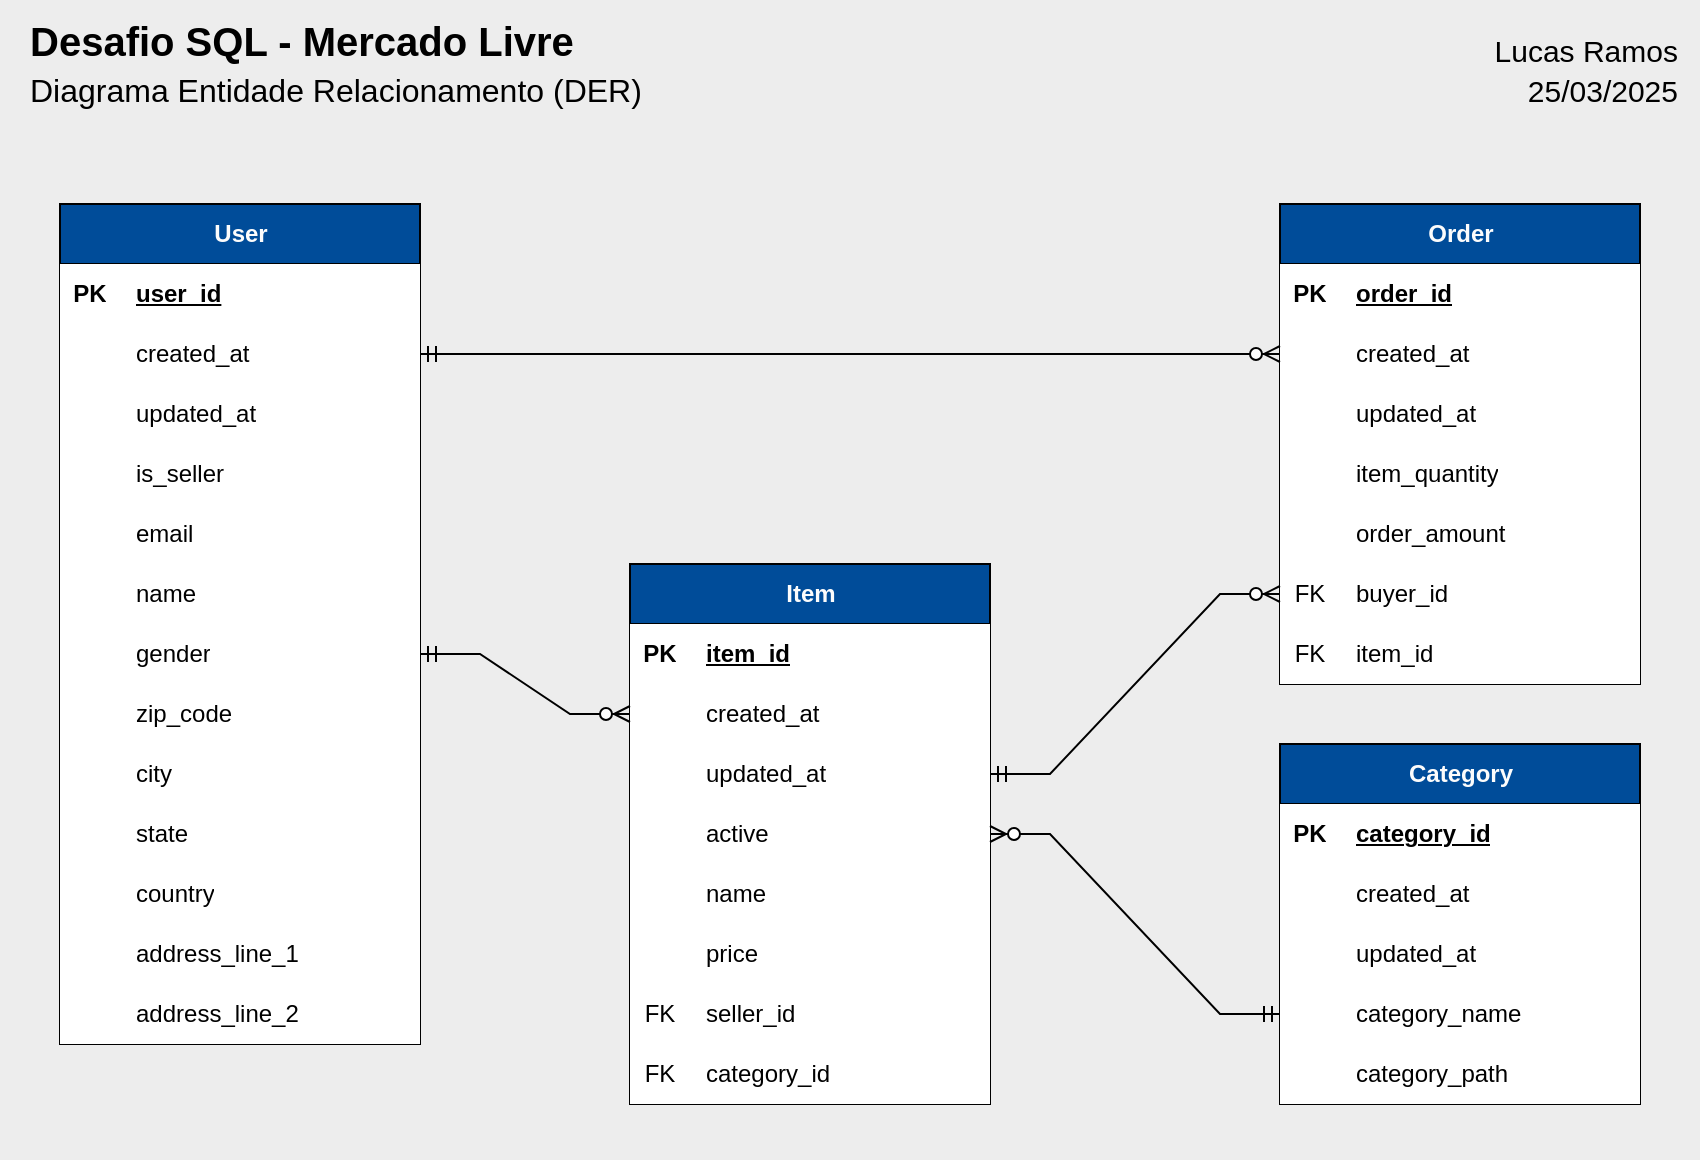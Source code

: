 <mxfile version="26.1.1">
  <diagram id="R2lEEEUBdFMjLlhIrx00" name="Page-1">
    <mxGraphModel dx="1434" dy="738" grid="1" gridSize="10" guides="1" tooltips="1" connect="1" arrows="1" fold="1" page="1" pageScale="1" pageWidth="850" pageHeight="145" math="0" shadow="0" extFonts="Permanent Marker^https://fonts.googleapis.com/css?family=Permanent+Marker">
      <root>
        <mxCell id="0" />
        <mxCell id="1" parent="0" />
        <mxCell id="Xd9WYFr1PrUuEUQC1NHv-141" value="" style="rounded=0;whiteSpace=wrap;html=1;fillColor=light-dark(#EDEDED,#EDEDED);strokeColor=none;" parent="1" vertex="1">
          <mxGeometry width="850" height="580" as="geometry" />
        </mxCell>
        <mxCell id="Xd9WYFr1PrUuEUQC1NHv-3" value="User" style="shape=table;startSize=30;container=1;collapsible=1;childLayout=tableLayout;fixedRows=1;rowLines=0;fontStyle=1;align=center;resizeLast=1;html=1;fillColor=#004C99;fontColor=#FCFCFC;" parent="1" vertex="1">
          <mxGeometry x="30" y="102" width="180" height="420" as="geometry" />
        </mxCell>
        <mxCell id="Xd9WYFr1PrUuEUQC1NHv-4" value="" style="shape=tableRow;horizontal=0;startSize=0;swimlaneHead=0;swimlaneBody=0;fillColor=none;collapsible=0;dropTarget=0;points=[[0,0.5],[1,0.5]];portConstraint=eastwest;top=0;left=0;right=0;bottom=1;" parent="Xd9WYFr1PrUuEUQC1NHv-3" vertex="1">
          <mxGeometry y="30" width="180" height="30" as="geometry" />
        </mxCell>
        <mxCell id="Xd9WYFr1PrUuEUQC1NHv-5" value="PK" style="shape=partialRectangle;connectable=0;fillColor=default;top=0;left=0;bottom=0;right=0;fontStyle=1;overflow=hidden;whiteSpace=wrap;html=1;" parent="Xd9WYFr1PrUuEUQC1NHv-4" vertex="1">
          <mxGeometry width="30" height="30" as="geometry">
            <mxRectangle width="30" height="30" as="alternateBounds" />
          </mxGeometry>
        </mxCell>
        <mxCell id="Xd9WYFr1PrUuEUQC1NHv-6" value="user_id" style="shape=partialRectangle;connectable=0;fillColor=default;top=0;left=0;bottom=0;right=0;align=left;spacingLeft=6;fontStyle=5;overflow=hidden;whiteSpace=wrap;html=1;" parent="Xd9WYFr1PrUuEUQC1NHv-4" vertex="1">
          <mxGeometry x="30" width="150" height="30" as="geometry">
            <mxRectangle width="150" height="30" as="alternateBounds" />
          </mxGeometry>
        </mxCell>
        <mxCell id="Xd9WYFr1PrUuEUQC1NHv-7" value="" style="shape=tableRow;horizontal=0;startSize=0;swimlaneHead=0;swimlaneBody=0;fillColor=none;collapsible=0;dropTarget=0;points=[[0,0.5],[1,0.5]];portConstraint=eastwest;top=0;left=0;right=0;bottom=0;" parent="Xd9WYFr1PrUuEUQC1NHv-3" vertex="1">
          <mxGeometry y="60" width="180" height="30" as="geometry" />
        </mxCell>
        <mxCell id="Xd9WYFr1PrUuEUQC1NHv-8" value="" style="shape=partialRectangle;connectable=0;fillColor=default;top=0;left=0;bottom=0;right=0;editable=1;overflow=hidden;whiteSpace=wrap;html=1;" parent="Xd9WYFr1PrUuEUQC1NHv-7" vertex="1">
          <mxGeometry width="30" height="30" as="geometry">
            <mxRectangle width="30" height="30" as="alternateBounds" />
          </mxGeometry>
        </mxCell>
        <mxCell id="Xd9WYFr1PrUuEUQC1NHv-9" value="created_at" style="shape=partialRectangle;connectable=0;fillColor=default;top=0;left=0;bottom=0;right=0;align=left;spacingLeft=6;overflow=hidden;whiteSpace=wrap;html=1;" parent="Xd9WYFr1PrUuEUQC1NHv-7" vertex="1">
          <mxGeometry x="30" width="150" height="30" as="geometry">
            <mxRectangle width="150" height="30" as="alternateBounds" />
          </mxGeometry>
        </mxCell>
        <mxCell id="Xd9WYFr1PrUuEUQC1NHv-10" value="" style="shape=tableRow;horizontal=0;startSize=0;swimlaneHead=0;swimlaneBody=0;fillColor=none;collapsible=0;dropTarget=0;points=[[0,0.5],[1,0.5]];portConstraint=eastwest;top=0;left=0;right=0;bottom=0;" parent="Xd9WYFr1PrUuEUQC1NHv-3" vertex="1">
          <mxGeometry y="90" width="180" height="30" as="geometry" />
        </mxCell>
        <mxCell id="Xd9WYFr1PrUuEUQC1NHv-11" value="" style="shape=partialRectangle;connectable=0;fillColor=default;top=0;left=0;bottom=0;right=0;editable=1;overflow=hidden;whiteSpace=wrap;html=1;" parent="Xd9WYFr1PrUuEUQC1NHv-10" vertex="1">
          <mxGeometry width="30" height="30" as="geometry">
            <mxRectangle width="30" height="30" as="alternateBounds" />
          </mxGeometry>
        </mxCell>
        <mxCell id="Xd9WYFr1PrUuEUQC1NHv-12" value="updated_at" style="shape=partialRectangle;connectable=0;fillColor=default;top=0;left=0;bottom=0;right=0;align=left;spacingLeft=6;overflow=hidden;whiteSpace=wrap;html=1;" parent="Xd9WYFr1PrUuEUQC1NHv-10" vertex="1">
          <mxGeometry x="30" width="150" height="30" as="geometry">
            <mxRectangle width="150" height="30" as="alternateBounds" />
          </mxGeometry>
        </mxCell>
        <mxCell id="Xd9WYFr1PrUuEUQC1NHv-13" value="" style="shape=tableRow;horizontal=0;startSize=0;swimlaneHead=0;swimlaneBody=0;fillColor=none;collapsible=0;dropTarget=0;points=[[0,0.5],[1,0.5]];portConstraint=eastwest;top=0;left=0;right=0;bottom=0;" parent="Xd9WYFr1PrUuEUQC1NHv-3" vertex="1">
          <mxGeometry y="120" width="180" height="30" as="geometry" />
        </mxCell>
        <mxCell id="Xd9WYFr1PrUuEUQC1NHv-14" value="" style="shape=partialRectangle;connectable=0;fillColor=default;top=0;left=0;bottom=0;right=0;editable=1;overflow=hidden;whiteSpace=wrap;html=1;" parent="Xd9WYFr1PrUuEUQC1NHv-13" vertex="1">
          <mxGeometry width="30" height="30" as="geometry">
            <mxRectangle width="30" height="30" as="alternateBounds" />
          </mxGeometry>
        </mxCell>
        <mxCell id="Xd9WYFr1PrUuEUQC1NHv-15" value="is_seller" style="shape=partialRectangle;connectable=0;fillColor=default;top=0;left=0;bottom=0;right=0;align=left;spacingLeft=6;overflow=hidden;whiteSpace=wrap;html=1;" parent="Xd9WYFr1PrUuEUQC1NHv-13" vertex="1">
          <mxGeometry x="30" width="150" height="30" as="geometry">
            <mxRectangle width="150" height="30" as="alternateBounds" />
          </mxGeometry>
        </mxCell>
        <mxCell id="Xd9WYFr1PrUuEUQC1NHv-61" value="" style="shape=tableRow;horizontal=0;startSize=0;swimlaneHead=0;swimlaneBody=0;fillColor=none;collapsible=0;dropTarget=0;points=[[0,0.5],[1,0.5]];portConstraint=eastwest;top=0;left=0;right=0;bottom=0;" parent="Xd9WYFr1PrUuEUQC1NHv-3" vertex="1">
          <mxGeometry y="150" width="180" height="30" as="geometry" />
        </mxCell>
        <mxCell id="Xd9WYFr1PrUuEUQC1NHv-62" value="&lt;div&gt;&lt;br&gt;&lt;/div&gt;" style="shape=partialRectangle;connectable=0;fillColor=default;top=0;left=0;bottom=0;right=0;editable=1;overflow=hidden;whiteSpace=wrap;html=1;" parent="Xd9WYFr1PrUuEUQC1NHv-61" vertex="1">
          <mxGeometry width="30" height="30" as="geometry">
            <mxRectangle width="30" height="30" as="alternateBounds" />
          </mxGeometry>
        </mxCell>
        <mxCell id="Xd9WYFr1PrUuEUQC1NHv-63" value="email" style="shape=partialRectangle;connectable=0;fillColor=default;top=0;left=0;bottom=0;right=0;align=left;spacingLeft=6;overflow=hidden;whiteSpace=wrap;html=1;" parent="Xd9WYFr1PrUuEUQC1NHv-61" vertex="1">
          <mxGeometry x="30" width="150" height="30" as="geometry">
            <mxRectangle width="150" height="30" as="alternateBounds" />
          </mxGeometry>
        </mxCell>
        <mxCell id="Xd9WYFr1PrUuEUQC1NHv-64" value="" style="shape=tableRow;horizontal=0;startSize=0;swimlaneHead=0;swimlaneBody=0;fillColor=none;collapsible=0;dropTarget=0;points=[[0,0.5],[1,0.5]];portConstraint=eastwest;top=0;left=0;right=0;bottom=0;" parent="Xd9WYFr1PrUuEUQC1NHv-3" vertex="1">
          <mxGeometry y="180" width="180" height="30" as="geometry" />
        </mxCell>
        <mxCell id="Xd9WYFr1PrUuEUQC1NHv-65" value="&lt;div&gt;&lt;br&gt;&lt;/div&gt;&lt;div&gt;&lt;span style=&quot;white-space: pre;&quot;&gt;&#x9;&lt;/span&gt;&lt;br&gt;&lt;/div&gt;" style="shape=partialRectangle;connectable=0;fillColor=default;top=0;left=0;bottom=0;right=0;editable=1;overflow=hidden;whiteSpace=wrap;html=1;" parent="Xd9WYFr1PrUuEUQC1NHv-64" vertex="1">
          <mxGeometry width="30" height="30" as="geometry">
            <mxRectangle width="30" height="30" as="alternateBounds" />
          </mxGeometry>
        </mxCell>
        <mxCell id="Xd9WYFr1PrUuEUQC1NHv-66" value="name" style="shape=partialRectangle;connectable=0;fillColor=default;top=0;left=0;bottom=0;right=0;align=left;spacingLeft=6;overflow=hidden;whiteSpace=wrap;html=1;" parent="Xd9WYFr1PrUuEUQC1NHv-64" vertex="1">
          <mxGeometry x="30" width="150" height="30" as="geometry">
            <mxRectangle width="150" height="30" as="alternateBounds" />
          </mxGeometry>
        </mxCell>
        <mxCell id="Xd9WYFr1PrUuEUQC1NHv-67" value="" style="shape=tableRow;horizontal=0;startSize=0;swimlaneHead=0;swimlaneBody=0;fillColor=none;collapsible=0;dropTarget=0;points=[[0,0.5],[1,0.5]];portConstraint=eastwest;top=0;left=0;right=0;bottom=0;" parent="Xd9WYFr1PrUuEUQC1NHv-3" vertex="1">
          <mxGeometry y="210" width="180" height="30" as="geometry" />
        </mxCell>
        <mxCell id="Xd9WYFr1PrUuEUQC1NHv-68" value="&lt;div&gt;&lt;br&gt;&lt;/div&gt;&lt;div&gt;&lt;span style=&quot;white-space: pre;&quot;&gt;&#x9;&lt;/span&gt;&lt;br&gt;&lt;/div&gt;" style="shape=partialRectangle;connectable=0;fillColor=default;top=0;left=0;bottom=0;right=0;editable=1;overflow=hidden;whiteSpace=wrap;html=1;" parent="Xd9WYFr1PrUuEUQC1NHv-67" vertex="1">
          <mxGeometry width="30" height="30" as="geometry">
            <mxRectangle width="30" height="30" as="alternateBounds" />
          </mxGeometry>
        </mxCell>
        <mxCell id="Xd9WYFr1PrUuEUQC1NHv-69" value="gender" style="shape=partialRectangle;connectable=0;fillColor=default;top=0;left=0;bottom=0;right=0;align=left;spacingLeft=6;overflow=hidden;whiteSpace=wrap;html=1;" parent="Xd9WYFr1PrUuEUQC1NHv-67" vertex="1">
          <mxGeometry x="30" width="150" height="30" as="geometry">
            <mxRectangle width="150" height="30" as="alternateBounds" />
          </mxGeometry>
        </mxCell>
        <mxCell id="Xd9WYFr1PrUuEUQC1NHv-70" value="" style="shape=tableRow;horizontal=0;startSize=0;swimlaneHead=0;swimlaneBody=0;fillColor=none;collapsible=0;dropTarget=0;points=[[0,0.5],[1,0.5]];portConstraint=eastwest;top=0;left=0;right=0;bottom=0;" parent="Xd9WYFr1PrUuEUQC1NHv-3" vertex="1">
          <mxGeometry y="240" width="180" height="30" as="geometry" />
        </mxCell>
        <mxCell id="Xd9WYFr1PrUuEUQC1NHv-71" value="&lt;div&gt;&lt;br&gt;&lt;/div&gt;&lt;div&gt;&lt;br&gt;&lt;/div&gt;" style="shape=partialRectangle;connectable=0;fillColor=default;top=0;left=0;bottom=0;right=0;editable=1;overflow=hidden;whiteSpace=wrap;html=1;" parent="Xd9WYFr1PrUuEUQC1NHv-70" vertex="1">
          <mxGeometry width="30" height="30" as="geometry">
            <mxRectangle width="30" height="30" as="alternateBounds" />
          </mxGeometry>
        </mxCell>
        <mxCell id="Xd9WYFr1PrUuEUQC1NHv-72" value="zip_code" style="shape=partialRectangle;connectable=0;fillColor=default;top=0;left=0;bottom=0;right=0;align=left;spacingLeft=6;overflow=hidden;whiteSpace=wrap;html=1;" parent="Xd9WYFr1PrUuEUQC1NHv-70" vertex="1">
          <mxGeometry x="30" width="150" height="30" as="geometry">
            <mxRectangle width="150" height="30" as="alternateBounds" />
          </mxGeometry>
        </mxCell>
        <mxCell id="Xd9WYFr1PrUuEUQC1NHv-73" value="" style="shape=tableRow;horizontal=0;startSize=0;swimlaneHead=0;swimlaneBody=0;fillColor=none;collapsible=0;dropTarget=0;points=[[0,0.5],[1,0.5]];portConstraint=eastwest;top=0;left=0;right=0;bottom=0;" parent="Xd9WYFr1PrUuEUQC1NHv-3" vertex="1">
          <mxGeometry y="270" width="180" height="30" as="geometry" />
        </mxCell>
        <mxCell id="Xd9WYFr1PrUuEUQC1NHv-74" value="&lt;div&gt;&lt;br&gt;&lt;/div&gt;&lt;div&gt;&lt;br&gt;&lt;/div&gt;" style="shape=partialRectangle;connectable=0;fillColor=default;top=0;left=0;bottom=0;right=0;editable=1;overflow=hidden;whiteSpace=wrap;html=1;" parent="Xd9WYFr1PrUuEUQC1NHv-73" vertex="1">
          <mxGeometry width="30" height="30" as="geometry">
            <mxRectangle width="30" height="30" as="alternateBounds" />
          </mxGeometry>
        </mxCell>
        <mxCell id="Xd9WYFr1PrUuEUQC1NHv-75" value="city" style="shape=partialRectangle;connectable=0;fillColor=default;top=0;left=0;bottom=0;right=0;align=left;spacingLeft=6;overflow=hidden;whiteSpace=wrap;html=1;" parent="Xd9WYFr1PrUuEUQC1NHv-73" vertex="1">
          <mxGeometry x="30" width="150" height="30" as="geometry">
            <mxRectangle width="150" height="30" as="alternateBounds" />
          </mxGeometry>
        </mxCell>
        <mxCell id="Xd9WYFr1PrUuEUQC1NHv-76" value="" style="shape=tableRow;horizontal=0;startSize=0;swimlaneHead=0;swimlaneBody=0;fillColor=none;collapsible=0;dropTarget=0;points=[[0,0.5],[1,0.5]];portConstraint=eastwest;top=0;left=0;right=0;bottom=0;" parent="Xd9WYFr1PrUuEUQC1NHv-3" vertex="1">
          <mxGeometry y="300" width="180" height="30" as="geometry" />
        </mxCell>
        <mxCell id="Xd9WYFr1PrUuEUQC1NHv-77" value="&lt;div&gt;&lt;br&gt;&lt;/div&gt;&lt;div&gt;&lt;br&gt;&lt;/div&gt;" style="shape=partialRectangle;connectable=0;fillColor=default;top=0;left=0;bottom=0;right=0;editable=1;overflow=hidden;whiteSpace=wrap;html=1;" parent="Xd9WYFr1PrUuEUQC1NHv-76" vertex="1">
          <mxGeometry width="30" height="30" as="geometry">
            <mxRectangle width="30" height="30" as="alternateBounds" />
          </mxGeometry>
        </mxCell>
        <mxCell id="Xd9WYFr1PrUuEUQC1NHv-78" value="state" style="shape=partialRectangle;connectable=0;fillColor=default;top=0;left=0;bottom=0;right=0;align=left;spacingLeft=6;overflow=hidden;whiteSpace=wrap;html=1;" parent="Xd9WYFr1PrUuEUQC1NHv-76" vertex="1">
          <mxGeometry x="30" width="150" height="30" as="geometry">
            <mxRectangle width="150" height="30" as="alternateBounds" />
          </mxGeometry>
        </mxCell>
        <mxCell id="Xd9WYFr1PrUuEUQC1NHv-79" value="" style="shape=tableRow;horizontal=0;startSize=0;swimlaneHead=0;swimlaneBody=0;fillColor=none;collapsible=0;dropTarget=0;points=[[0,0.5],[1,0.5]];portConstraint=eastwest;top=0;left=0;right=0;bottom=0;" parent="Xd9WYFr1PrUuEUQC1NHv-3" vertex="1">
          <mxGeometry y="330" width="180" height="30" as="geometry" />
        </mxCell>
        <mxCell id="Xd9WYFr1PrUuEUQC1NHv-80" value="&lt;div&gt;&lt;br&gt;&lt;/div&gt;&lt;div&gt;&lt;br&gt;&lt;/div&gt;" style="shape=partialRectangle;connectable=0;fillColor=default;top=0;left=0;bottom=0;right=0;editable=1;overflow=hidden;whiteSpace=wrap;html=1;" parent="Xd9WYFr1PrUuEUQC1NHv-79" vertex="1">
          <mxGeometry width="30" height="30" as="geometry">
            <mxRectangle width="30" height="30" as="alternateBounds" />
          </mxGeometry>
        </mxCell>
        <mxCell id="Xd9WYFr1PrUuEUQC1NHv-81" value="country" style="shape=partialRectangle;connectable=0;fillColor=default;top=0;left=0;bottom=0;right=0;align=left;spacingLeft=6;overflow=hidden;whiteSpace=wrap;html=1;" parent="Xd9WYFr1PrUuEUQC1NHv-79" vertex="1">
          <mxGeometry x="30" width="150" height="30" as="geometry">
            <mxRectangle width="150" height="30" as="alternateBounds" />
          </mxGeometry>
        </mxCell>
        <mxCell id="Xd9WYFr1PrUuEUQC1NHv-82" value="" style="shape=tableRow;horizontal=0;startSize=0;swimlaneHead=0;swimlaneBody=0;fillColor=none;collapsible=0;dropTarget=0;points=[[0,0.5],[1,0.5]];portConstraint=eastwest;top=0;left=0;right=0;bottom=0;" parent="Xd9WYFr1PrUuEUQC1NHv-3" vertex="1">
          <mxGeometry y="360" width="180" height="30" as="geometry" />
        </mxCell>
        <mxCell id="Xd9WYFr1PrUuEUQC1NHv-83" value="&lt;div&gt;&lt;br&gt;&lt;/div&gt;&lt;div&gt;&lt;br&gt;&lt;/div&gt;" style="shape=partialRectangle;connectable=0;fillColor=default;top=0;left=0;bottom=0;right=0;editable=1;overflow=hidden;whiteSpace=wrap;html=1;" parent="Xd9WYFr1PrUuEUQC1NHv-82" vertex="1">
          <mxGeometry width="30" height="30" as="geometry">
            <mxRectangle width="30" height="30" as="alternateBounds" />
          </mxGeometry>
        </mxCell>
        <mxCell id="Xd9WYFr1PrUuEUQC1NHv-84" value="address_line_1" style="shape=partialRectangle;connectable=0;fillColor=default;top=0;left=0;bottom=0;right=0;align=left;spacingLeft=6;overflow=hidden;whiteSpace=wrap;html=1;" parent="Xd9WYFr1PrUuEUQC1NHv-82" vertex="1">
          <mxGeometry x="30" width="150" height="30" as="geometry">
            <mxRectangle width="150" height="30" as="alternateBounds" />
          </mxGeometry>
        </mxCell>
        <mxCell id="Xd9WYFr1PrUuEUQC1NHv-85" value="" style="shape=tableRow;horizontal=0;startSize=0;swimlaneHead=0;swimlaneBody=0;fillColor=none;collapsible=0;dropTarget=0;points=[[0,0.5],[1,0.5]];portConstraint=eastwest;top=0;left=0;right=0;bottom=0;" parent="Xd9WYFr1PrUuEUQC1NHv-3" vertex="1">
          <mxGeometry y="390" width="180" height="30" as="geometry" />
        </mxCell>
        <mxCell id="Xd9WYFr1PrUuEUQC1NHv-86" value="&lt;div&gt;&lt;br&gt;&lt;/div&gt;&lt;div&gt;&lt;br&gt;&lt;/div&gt;" style="shape=partialRectangle;connectable=0;fillColor=default;top=0;left=0;bottom=0;right=0;editable=1;overflow=hidden;whiteSpace=wrap;html=1;" parent="Xd9WYFr1PrUuEUQC1NHv-85" vertex="1">
          <mxGeometry width="30" height="30" as="geometry">
            <mxRectangle width="30" height="30" as="alternateBounds" />
          </mxGeometry>
        </mxCell>
        <mxCell id="Xd9WYFr1PrUuEUQC1NHv-87" value="address_line_2" style="shape=partialRectangle;connectable=0;fillColor=default;top=0;left=0;bottom=0;right=0;align=left;spacingLeft=6;overflow=hidden;whiteSpace=wrap;html=1;" parent="Xd9WYFr1PrUuEUQC1NHv-85" vertex="1">
          <mxGeometry x="30" width="150" height="30" as="geometry">
            <mxRectangle width="150" height="30" as="alternateBounds" />
          </mxGeometry>
        </mxCell>
        <mxCell id="Xd9WYFr1PrUuEUQC1NHv-16" value="Item" style="shape=table;startSize=30;container=1;collapsible=1;childLayout=tableLayout;fixedRows=1;rowLines=0;fontStyle=1;align=center;resizeLast=1;html=1;fillColor=#004C99;fontColor=#FCFCFC;" parent="1" vertex="1">
          <mxGeometry x="315" y="282" width="180" height="270" as="geometry" />
        </mxCell>
        <mxCell id="Xd9WYFr1PrUuEUQC1NHv-17" value="" style="shape=tableRow;horizontal=0;startSize=0;swimlaneHead=0;swimlaneBody=0;fillColor=none;collapsible=0;dropTarget=0;points=[[0,0.5],[1,0.5]];portConstraint=eastwest;top=0;left=0;right=0;bottom=1;" parent="Xd9WYFr1PrUuEUQC1NHv-16" vertex="1">
          <mxGeometry y="30" width="180" height="30" as="geometry" />
        </mxCell>
        <mxCell id="Xd9WYFr1PrUuEUQC1NHv-18" value="PK" style="shape=partialRectangle;connectable=0;fillColor=default;top=0;left=0;bottom=0;right=0;fontStyle=1;overflow=hidden;whiteSpace=wrap;html=1;" parent="Xd9WYFr1PrUuEUQC1NHv-17" vertex="1">
          <mxGeometry width="30" height="30" as="geometry">
            <mxRectangle width="30" height="30" as="alternateBounds" />
          </mxGeometry>
        </mxCell>
        <mxCell id="Xd9WYFr1PrUuEUQC1NHv-19" value="item_id" style="shape=partialRectangle;connectable=0;fillColor=default;top=0;left=0;bottom=0;right=0;align=left;spacingLeft=6;fontStyle=5;overflow=hidden;whiteSpace=wrap;html=1;" parent="Xd9WYFr1PrUuEUQC1NHv-17" vertex="1">
          <mxGeometry x="30" width="150" height="30" as="geometry">
            <mxRectangle width="150" height="30" as="alternateBounds" />
          </mxGeometry>
        </mxCell>
        <mxCell id="Xd9WYFr1PrUuEUQC1NHv-20" value="" style="shape=tableRow;horizontal=0;startSize=0;swimlaneHead=0;swimlaneBody=0;fillColor=none;collapsible=0;dropTarget=0;points=[[0,0.5],[1,0.5]];portConstraint=eastwest;top=0;left=0;right=0;bottom=0;" parent="Xd9WYFr1PrUuEUQC1NHv-16" vertex="1">
          <mxGeometry y="60" width="180" height="30" as="geometry" />
        </mxCell>
        <mxCell id="Xd9WYFr1PrUuEUQC1NHv-21" value="" style="shape=partialRectangle;connectable=0;fillColor=default;top=0;left=0;bottom=0;right=0;editable=1;overflow=hidden;whiteSpace=wrap;html=1;" parent="Xd9WYFr1PrUuEUQC1NHv-20" vertex="1">
          <mxGeometry width="30" height="30" as="geometry">
            <mxRectangle width="30" height="30" as="alternateBounds" />
          </mxGeometry>
        </mxCell>
        <mxCell id="Xd9WYFr1PrUuEUQC1NHv-22" value="created_at" style="shape=partialRectangle;connectable=0;fillColor=default;top=0;left=0;bottom=0;right=0;align=left;spacingLeft=6;overflow=hidden;whiteSpace=wrap;html=1;" parent="Xd9WYFr1PrUuEUQC1NHv-20" vertex="1">
          <mxGeometry x="30" width="150" height="30" as="geometry">
            <mxRectangle width="150" height="30" as="alternateBounds" />
          </mxGeometry>
        </mxCell>
        <mxCell id="Xd9WYFr1PrUuEUQC1NHv-105" value="" style="shape=tableRow;horizontal=0;startSize=0;swimlaneHead=0;swimlaneBody=0;fillColor=none;collapsible=0;dropTarget=0;points=[[0,0.5],[1,0.5]];portConstraint=eastwest;top=0;left=0;right=0;bottom=0;" parent="Xd9WYFr1PrUuEUQC1NHv-16" vertex="1">
          <mxGeometry y="90" width="180" height="30" as="geometry" />
        </mxCell>
        <mxCell id="Xd9WYFr1PrUuEUQC1NHv-106" value="" style="shape=partialRectangle;connectable=0;fillColor=default;top=0;left=0;bottom=0;right=0;editable=1;overflow=hidden;whiteSpace=wrap;html=1;" parent="Xd9WYFr1PrUuEUQC1NHv-105" vertex="1">
          <mxGeometry width="30" height="30" as="geometry">
            <mxRectangle width="30" height="30" as="alternateBounds" />
          </mxGeometry>
        </mxCell>
        <mxCell id="Xd9WYFr1PrUuEUQC1NHv-107" value="updated_at" style="shape=partialRectangle;connectable=0;fillColor=default;top=0;left=0;bottom=0;right=0;align=left;spacingLeft=6;overflow=hidden;whiteSpace=wrap;html=1;" parent="Xd9WYFr1PrUuEUQC1NHv-105" vertex="1">
          <mxGeometry x="30" width="150" height="30" as="geometry">
            <mxRectangle width="150" height="30" as="alternateBounds" />
          </mxGeometry>
        </mxCell>
        <mxCell id="Xd9WYFr1PrUuEUQC1NHv-23" value="" style="shape=tableRow;horizontal=0;startSize=0;swimlaneHead=0;swimlaneBody=0;fillColor=none;collapsible=0;dropTarget=0;points=[[0,0.5],[1,0.5]];portConstraint=eastwest;top=0;left=0;right=0;bottom=0;" parent="Xd9WYFr1PrUuEUQC1NHv-16" vertex="1">
          <mxGeometry y="120" width="180" height="30" as="geometry" />
        </mxCell>
        <mxCell id="Xd9WYFr1PrUuEUQC1NHv-24" value="" style="shape=partialRectangle;connectable=0;fillColor=default;top=0;left=0;bottom=0;right=0;editable=1;overflow=hidden;whiteSpace=wrap;html=1;" parent="Xd9WYFr1PrUuEUQC1NHv-23" vertex="1">
          <mxGeometry width="30" height="30" as="geometry">
            <mxRectangle width="30" height="30" as="alternateBounds" />
          </mxGeometry>
        </mxCell>
        <mxCell id="Xd9WYFr1PrUuEUQC1NHv-25" value="active" style="shape=partialRectangle;connectable=0;fillColor=default;top=0;left=0;bottom=0;right=0;align=left;spacingLeft=6;overflow=hidden;whiteSpace=wrap;html=1;" parent="Xd9WYFr1PrUuEUQC1NHv-23" vertex="1">
          <mxGeometry x="30" width="150" height="30" as="geometry">
            <mxRectangle width="150" height="30" as="alternateBounds" />
          </mxGeometry>
        </mxCell>
        <mxCell id="Xd9WYFr1PrUuEUQC1NHv-26" value="" style="shape=tableRow;horizontal=0;startSize=0;swimlaneHead=0;swimlaneBody=0;fillColor=none;collapsible=0;dropTarget=0;points=[[0,0.5],[1,0.5]];portConstraint=eastwest;top=0;left=0;right=0;bottom=0;" parent="Xd9WYFr1PrUuEUQC1NHv-16" vertex="1">
          <mxGeometry y="150" width="180" height="30" as="geometry" />
        </mxCell>
        <mxCell id="Xd9WYFr1PrUuEUQC1NHv-27" value="" style="shape=partialRectangle;connectable=0;fillColor=default;top=0;left=0;bottom=0;right=0;editable=1;overflow=hidden;whiteSpace=wrap;html=1;" parent="Xd9WYFr1PrUuEUQC1NHv-26" vertex="1">
          <mxGeometry width="30" height="30" as="geometry">
            <mxRectangle width="30" height="30" as="alternateBounds" />
          </mxGeometry>
        </mxCell>
        <mxCell id="Xd9WYFr1PrUuEUQC1NHv-28" value="name" style="shape=partialRectangle;connectable=0;fillColor=default;top=0;left=0;bottom=0;right=0;align=left;spacingLeft=6;overflow=hidden;whiteSpace=wrap;html=1;" parent="Xd9WYFr1PrUuEUQC1NHv-26" vertex="1">
          <mxGeometry x="30" width="150" height="30" as="geometry">
            <mxRectangle width="150" height="30" as="alternateBounds" />
          </mxGeometry>
        </mxCell>
        <mxCell id="Xd9WYFr1PrUuEUQC1NHv-111" value="" style="shape=tableRow;horizontal=0;startSize=0;swimlaneHead=0;swimlaneBody=0;fillColor=none;collapsible=0;dropTarget=0;points=[[0,0.5],[1,0.5]];portConstraint=eastwest;top=0;left=0;right=0;bottom=0;" parent="Xd9WYFr1PrUuEUQC1NHv-16" vertex="1">
          <mxGeometry y="180" width="180" height="30" as="geometry" />
        </mxCell>
        <mxCell id="Xd9WYFr1PrUuEUQC1NHv-112" value="" style="shape=partialRectangle;connectable=0;fillColor=default;top=0;left=0;bottom=0;right=0;editable=1;overflow=hidden;whiteSpace=wrap;html=1;" parent="Xd9WYFr1PrUuEUQC1NHv-111" vertex="1">
          <mxGeometry width="30" height="30" as="geometry">
            <mxRectangle width="30" height="30" as="alternateBounds" />
          </mxGeometry>
        </mxCell>
        <mxCell id="Xd9WYFr1PrUuEUQC1NHv-113" value="price" style="shape=partialRectangle;connectable=0;fillColor=default;top=0;left=0;bottom=0;right=0;align=left;spacingLeft=6;overflow=hidden;whiteSpace=wrap;html=1;" parent="Xd9WYFr1PrUuEUQC1NHv-111" vertex="1">
          <mxGeometry x="30" width="150" height="30" as="geometry">
            <mxRectangle width="150" height="30" as="alternateBounds" />
          </mxGeometry>
        </mxCell>
        <mxCell id="Xd9WYFr1PrUuEUQC1NHv-114" value="" style="shape=tableRow;horizontal=0;startSize=0;swimlaneHead=0;swimlaneBody=0;fillColor=none;collapsible=0;dropTarget=0;points=[[0,0.5],[1,0.5]];portConstraint=eastwest;top=0;left=0;right=0;bottom=0;" parent="Xd9WYFr1PrUuEUQC1NHv-16" vertex="1">
          <mxGeometry y="210" width="180" height="30" as="geometry" />
        </mxCell>
        <mxCell id="Xd9WYFr1PrUuEUQC1NHv-115" value="FK" style="shape=partialRectangle;connectable=0;fillColor=default;top=0;left=0;bottom=0;right=0;editable=1;overflow=hidden;whiteSpace=wrap;html=1;" parent="Xd9WYFr1PrUuEUQC1NHv-114" vertex="1">
          <mxGeometry width="30" height="30" as="geometry">
            <mxRectangle width="30" height="30" as="alternateBounds" />
          </mxGeometry>
        </mxCell>
        <mxCell id="Xd9WYFr1PrUuEUQC1NHv-116" value="seller_id" style="shape=partialRectangle;connectable=0;fillColor=default;top=0;left=0;bottom=0;right=0;align=left;spacingLeft=6;overflow=hidden;whiteSpace=wrap;html=1;" parent="Xd9WYFr1PrUuEUQC1NHv-114" vertex="1">
          <mxGeometry x="30" width="150" height="30" as="geometry">
            <mxRectangle width="150" height="30" as="alternateBounds" />
          </mxGeometry>
        </mxCell>
        <mxCell id="Xd9WYFr1PrUuEUQC1NHv-108" value="" style="shape=tableRow;horizontal=0;startSize=0;swimlaneHead=0;swimlaneBody=0;fillColor=none;collapsible=0;dropTarget=0;points=[[0,0.5],[1,0.5]];portConstraint=eastwest;top=0;left=0;right=0;bottom=0;" parent="Xd9WYFr1PrUuEUQC1NHv-16" vertex="1">
          <mxGeometry y="240" width="180" height="30" as="geometry" />
        </mxCell>
        <mxCell id="Xd9WYFr1PrUuEUQC1NHv-109" value="FK" style="shape=partialRectangle;connectable=0;fillColor=default;top=0;left=0;bottom=0;right=0;editable=1;overflow=hidden;whiteSpace=wrap;html=1;" parent="Xd9WYFr1PrUuEUQC1NHv-108" vertex="1">
          <mxGeometry width="30" height="30" as="geometry">
            <mxRectangle width="30" height="30" as="alternateBounds" />
          </mxGeometry>
        </mxCell>
        <mxCell id="Xd9WYFr1PrUuEUQC1NHv-110" value="category_id" style="shape=partialRectangle;connectable=0;fillColor=default;top=0;left=0;bottom=0;right=0;align=left;spacingLeft=6;overflow=hidden;whiteSpace=wrap;html=1;" parent="Xd9WYFr1PrUuEUQC1NHv-108" vertex="1">
          <mxGeometry x="30" width="150" height="30" as="geometry">
            <mxRectangle width="150" height="30" as="alternateBounds" />
          </mxGeometry>
        </mxCell>
        <mxCell id="Xd9WYFr1PrUuEUQC1NHv-31" value="Category" style="shape=table;startSize=30;container=1;collapsible=1;childLayout=tableLayout;fixedRows=1;rowLines=0;fontStyle=1;align=center;resizeLast=1;html=1;fillColor=#004C99;labelBackgroundColor=none;fontColor=#FCFCFC;" parent="1" vertex="1">
          <mxGeometry x="640" y="372" width="180" height="180" as="geometry" />
        </mxCell>
        <mxCell id="Xd9WYFr1PrUuEUQC1NHv-32" value="" style="shape=tableRow;horizontal=0;startSize=0;swimlaneHead=0;swimlaneBody=0;fillColor=none;collapsible=0;dropTarget=0;points=[[0,0.5],[1,0.5]];portConstraint=eastwest;top=0;left=0;right=0;bottom=1;" parent="Xd9WYFr1PrUuEUQC1NHv-31" vertex="1">
          <mxGeometry y="30" width="180" height="30" as="geometry" />
        </mxCell>
        <mxCell id="Xd9WYFr1PrUuEUQC1NHv-33" value="PK" style="shape=partialRectangle;connectable=0;fillColor=default;top=0;left=0;bottom=0;right=0;fontStyle=1;overflow=hidden;whiteSpace=wrap;html=1;" parent="Xd9WYFr1PrUuEUQC1NHv-32" vertex="1">
          <mxGeometry width="30" height="30" as="geometry">
            <mxRectangle width="30" height="30" as="alternateBounds" />
          </mxGeometry>
        </mxCell>
        <mxCell id="Xd9WYFr1PrUuEUQC1NHv-34" value="category_id" style="shape=partialRectangle;connectable=0;fillColor=default;top=0;left=0;bottom=0;right=0;align=left;spacingLeft=6;fontStyle=5;overflow=hidden;whiteSpace=wrap;html=1;" parent="Xd9WYFr1PrUuEUQC1NHv-32" vertex="1">
          <mxGeometry x="30" width="150" height="30" as="geometry">
            <mxRectangle width="150" height="30" as="alternateBounds" />
          </mxGeometry>
        </mxCell>
        <mxCell id="Xd9WYFr1PrUuEUQC1NHv-35" value="" style="shape=tableRow;horizontal=0;startSize=0;swimlaneHead=0;swimlaneBody=0;fillColor=none;collapsible=0;dropTarget=0;points=[[0,0.5],[1,0.5]];portConstraint=eastwest;top=0;left=0;right=0;bottom=0;" parent="Xd9WYFr1PrUuEUQC1NHv-31" vertex="1">
          <mxGeometry y="60" width="180" height="30" as="geometry" />
        </mxCell>
        <mxCell id="Xd9WYFr1PrUuEUQC1NHv-36" value="" style="shape=partialRectangle;connectable=0;fillColor=default;top=0;left=0;bottom=0;right=0;editable=1;overflow=hidden;whiteSpace=wrap;html=1;" parent="Xd9WYFr1PrUuEUQC1NHv-35" vertex="1">
          <mxGeometry width="30" height="30" as="geometry">
            <mxRectangle width="30" height="30" as="alternateBounds" />
          </mxGeometry>
        </mxCell>
        <mxCell id="Xd9WYFr1PrUuEUQC1NHv-37" value="created_at" style="shape=partialRectangle;connectable=0;fillColor=default;top=0;left=0;bottom=0;right=0;align=left;spacingLeft=6;overflow=hidden;whiteSpace=wrap;html=1;" parent="Xd9WYFr1PrUuEUQC1NHv-35" vertex="1">
          <mxGeometry x="30" width="150" height="30" as="geometry">
            <mxRectangle width="150" height="30" as="alternateBounds" />
          </mxGeometry>
        </mxCell>
        <mxCell id="Xd9WYFr1PrUuEUQC1NHv-38" value="" style="shape=tableRow;horizontal=0;startSize=0;swimlaneHead=0;swimlaneBody=0;fillColor=none;collapsible=0;dropTarget=0;points=[[0,0.5],[1,0.5]];portConstraint=eastwest;top=0;left=0;right=0;bottom=0;" parent="Xd9WYFr1PrUuEUQC1NHv-31" vertex="1">
          <mxGeometry y="90" width="180" height="30" as="geometry" />
        </mxCell>
        <mxCell id="Xd9WYFr1PrUuEUQC1NHv-39" value="" style="shape=partialRectangle;connectable=0;fillColor=default;top=0;left=0;bottom=0;right=0;editable=1;overflow=hidden;whiteSpace=wrap;html=1;" parent="Xd9WYFr1PrUuEUQC1NHv-38" vertex="1">
          <mxGeometry width="30" height="30" as="geometry">
            <mxRectangle width="30" height="30" as="alternateBounds" />
          </mxGeometry>
        </mxCell>
        <mxCell id="Xd9WYFr1PrUuEUQC1NHv-40" value="updated_at" style="shape=partialRectangle;connectable=0;fillColor=default;top=0;left=0;bottom=0;right=0;align=left;spacingLeft=6;overflow=hidden;whiteSpace=wrap;html=1;" parent="Xd9WYFr1PrUuEUQC1NHv-38" vertex="1">
          <mxGeometry x="30" width="150" height="30" as="geometry">
            <mxRectangle width="150" height="30" as="alternateBounds" />
          </mxGeometry>
        </mxCell>
        <mxCell id="Xd9WYFr1PrUuEUQC1NHv-41" value="" style="shape=tableRow;horizontal=0;startSize=0;swimlaneHead=0;swimlaneBody=0;fillColor=none;collapsible=0;dropTarget=0;points=[[0,0.5],[1,0.5]];portConstraint=eastwest;top=0;left=0;right=0;bottom=0;" parent="Xd9WYFr1PrUuEUQC1NHv-31" vertex="1">
          <mxGeometry y="120" width="180" height="30" as="geometry" />
        </mxCell>
        <mxCell id="Xd9WYFr1PrUuEUQC1NHv-42" value="" style="shape=partialRectangle;connectable=0;fillColor=default;top=0;left=0;bottom=0;right=0;editable=1;overflow=hidden;whiteSpace=wrap;html=1;" parent="Xd9WYFr1PrUuEUQC1NHv-41" vertex="1">
          <mxGeometry width="30" height="30" as="geometry">
            <mxRectangle width="30" height="30" as="alternateBounds" />
          </mxGeometry>
        </mxCell>
        <mxCell id="Xd9WYFr1PrUuEUQC1NHv-43" value="category_name" style="shape=partialRectangle;connectable=0;fillColor=default;top=0;left=0;bottom=0;right=0;align=left;spacingLeft=6;overflow=hidden;whiteSpace=wrap;html=1;" parent="Xd9WYFr1PrUuEUQC1NHv-41" vertex="1">
          <mxGeometry x="30" width="150" height="30" as="geometry">
            <mxRectangle width="150" height="30" as="alternateBounds" />
          </mxGeometry>
        </mxCell>
        <mxCell id="Xd9WYFr1PrUuEUQC1NHv-126" value="" style="shape=tableRow;horizontal=0;startSize=0;swimlaneHead=0;swimlaneBody=0;fillColor=none;collapsible=0;dropTarget=0;points=[[0,0.5],[1,0.5]];portConstraint=eastwest;top=0;left=0;right=0;bottom=0;" parent="Xd9WYFr1PrUuEUQC1NHv-31" vertex="1">
          <mxGeometry y="150" width="180" height="30" as="geometry" />
        </mxCell>
        <mxCell id="Xd9WYFr1PrUuEUQC1NHv-127" value="" style="shape=partialRectangle;connectable=0;fillColor=default;top=0;left=0;bottom=0;right=0;editable=1;overflow=hidden;whiteSpace=wrap;html=1;" parent="Xd9WYFr1PrUuEUQC1NHv-126" vertex="1">
          <mxGeometry width="30" height="30" as="geometry">
            <mxRectangle width="30" height="30" as="alternateBounds" />
          </mxGeometry>
        </mxCell>
        <mxCell id="Xd9WYFr1PrUuEUQC1NHv-128" value="category_path" style="shape=partialRectangle;connectable=0;fillColor=default;top=0;left=0;bottom=0;right=0;align=left;spacingLeft=6;overflow=hidden;whiteSpace=wrap;html=1;" parent="Xd9WYFr1PrUuEUQC1NHv-126" vertex="1">
          <mxGeometry x="30" width="150" height="30" as="geometry">
            <mxRectangle width="150" height="30" as="alternateBounds" />
          </mxGeometry>
        </mxCell>
        <mxCell id="Xd9WYFr1PrUuEUQC1NHv-46" value="Order" style="shape=table;startSize=30;container=1;collapsible=1;childLayout=tableLayout;fixedRows=1;rowLines=0;fontStyle=1;align=center;resizeLast=1;html=1;fillColor=#004C99;fontColor=#FCFCFC;" parent="1" vertex="1">
          <mxGeometry x="640" y="102" width="180" height="240" as="geometry" />
        </mxCell>
        <mxCell id="Xd9WYFr1PrUuEUQC1NHv-47" value="" style="shape=tableRow;horizontal=0;startSize=0;swimlaneHead=0;swimlaneBody=0;fillColor=none;collapsible=0;dropTarget=0;points=[[0,0.5],[1,0.5]];portConstraint=eastwest;top=0;left=0;right=0;bottom=1;" parent="Xd9WYFr1PrUuEUQC1NHv-46" vertex="1">
          <mxGeometry y="30" width="180" height="30" as="geometry" />
        </mxCell>
        <mxCell id="Xd9WYFr1PrUuEUQC1NHv-48" value="PK" style="shape=partialRectangle;connectable=0;fillColor=default;top=0;left=0;bottom=0;right=0;fontStyle=1;overflow=hidden;whiteSpace=wrap;html=1;" parent="Xd9WYFr1PrUuEUQC1NHv-47" vertex="1">
          <mxGeometry width="30" height="30" as="geometry">
            <mxRectangle width="30" height="30" as="alternateBounds" />
          </mxGeometry>
        </mxCell>
        <mxCell id="Xd9WYFr1PrUuEUQC1NHv-49" value="order_id" style="shape=partialRectangle;connectable=0;fillColor=default;top=0;left=0;bottom=0;right=0;align=left;spacingLeft=6;fontStyle=5;overflow=hidden;whiteSpace=wrap;html=1;" parent="Xd9WYFr1PrUuEUQC1NHv-47" vertex="1">
          <mxGeometry x="30" width="150" height="30" as="geometry">
            <mxRectangle width="150" height="30" as="alternateBounds" />
          </mxGeometry>
        </mxCell>
        <mxCell id="Xd9WYFr1PrUuEUQC1NHv-50" value="" style="shape=tableRow;horizontal=0;startSize=0;swimlaneHead=0;swimlaneBody=0;fillColor=none;collapsible=0;dropTarget=0;points=[[0,0.5],[1,0.5]];portConstraint=eastwest;top=0;left=0;right=0;bottom=0;" parent="Xd9WYFr1PrUuEUQC1NHv-46" vertex="1">
          <mxGeometry y="60" width="180" height="30" as="geometry" />
        </mxCell>
        <mxCell id="Xd9WYFr1PrUuEUQC1NHv-51" value="" style="shape=partialRectangle;connectable=0;fillColor=default;top=0;left=0;bottom=0;right=0;editable=1;overflow=hidden;whiteSpace=wrap;html=1;" parent="Xd9WYFr1PrUuEUQC1NHv-50" vertex="1">
          <mxGeometry width="30" height="30" as="geometry">
            <mxRectangle width="30" height="30" as="alternateBounds" />
          </mxGeometry>
        </mxCell>
        <mxCell id="Xd9WYFr1PrUuEUQC1NHv-52" value="created_at" style="shape=partialRectangle;connectable=0;fillColor=default;top=0;left=0;bottom=0;right=0;align=left;spacingLeft=6;overflow=hidden;whiteSpace=wrap;html=1;" parent="Xd9WYFr1PrUuEUQC1NHv-50" vertex="1">
          <mxGeometry x="30" width="150" height="30" as="geometry">
            <mxRectangle width="150" height="30" as="alternateBounds" />
          </mxGeometry>
        </mxCell>
        <mxCell id="Xd9WYFr1PrUuEUQC1NHv-117" value="" style="shape=tableRow;horizontal=0;startSize=0;swimlaneHead=0;swimlaneBody=0;fillColor=none;collapsible=0;dropTarget=0;points=[[0,0.5],[1,0.5]];portConstraint=eastwest;top=0;left=0;right=0;bottom=0;" parent="Xd9WYFr1PrUuEUQC1NHv-46" vertex="1">
          <mxGeometry y="90" width="180" height="30" as="geometry" />
        </mxCell>
        <mxCell id="Xd9WYFr1PrUuEUQC1NHv-118" value="" style="shape=partialRectangle;connectable=0;fillColor=default;top=0;left=0;bottom=0;right=0;editable=1;overflow=hidden;whiteSpace=wrap;html=1;" parent="Xd9WYFr1PrUuEUQC1NHv-117" vertex="1">
          <mxGeometry width="30" height="30" as="geometry">
            <mxRectangle width="30" height="30" as="alternateBounds" />
          </mxGeometry>
        </mxCell>
        <mxCell id="Xd9WYFr1PrUuEUQC1NHv-119" value="updated_at" style="shape=partialRectangle;connectable=0;fillColor=default;top=0;left=0;bottom=0;right=0;align=left;spacingLeft=6;overflow=hidden;whiteSpace=wrap;html=1;" parent="Xd9WYFr1PrUuEUQC1NHv-117" vertex="1">
          <mxGeometry x="30" width="150" height="30" as="geometry">
            <mxRectangle width="150" height="30" as="alternateBounds" />
          </mxGeometry>
        </mxCell>
        <mxCell id="Xd9WYFr1PrUuEUQC1NHv-120" value="" style="shape=tableRow;horizontal=0;startSize=0;swimlaneHead=0;swimlaneBody=0;fillColor=none;collapsible=0;dropTarget=0;points=[[0,0.5],[1,0.5]];portConstraint=eastwest;top=0;left=0;right=0;bottom=0;" parent="Xd9WYFr1PrUuEUQC1NHv-46" vertex="1">
          <mxGeometry y="120" width="180" height="30" as="geometry" />
        </mxCell>
        <mxCell id="Xd9WYFr1PrUuEUQC1NHv-121" value="" style="shape=partialRectangle;connectable=0;fillColor=default;top=0;left=0;bottom=0;right=0;editable=1;overflow=hidden;whiteSpace=wrap;html=1;" parent="Xd9WYFr1PrUuEUQC1NHv-120" vertex="1">
          <mxGeometry width="30" height="30" as="geometry">
            <mxRectangle width="30" height="30" as="alternateBounds" />
          </mxGeometry>
        </mxCell>
        <mxCell id="Xd9WYFr1PrUuEUQC1NHv-122" value="item_quantity" style="shape=partialRectangle;connectable=0;fillColor=default;top=0;left=0;bottom=0;right=0;align=left;spacingLeft=6;overflow=hidden;whiteSpace=wrap;html=1;" parent="Xd9WYFr1PrUuEUQC1NHv-120" vertex="1">
          <mxGeometry x="30" width="150" height="30" as="geometry">
            <mxRectangle width="150" height="30" as="alternateBounds" />
          </mxGeometry>
        </mxCell>
        <mxCell id="Xd9WYFr1PrUuEUQC1NHv-123" value="" style="shape=tableRow;horizontal=0;startSize=0;swimlaneHead=0;swimlaneBody=0;fillColor=none;collapsible=0;dropTarget=0;points=[[0,0.5],[1,0.5]];portConstraint=eastwest;top=0;left=0;right=0;bottom=0;" parent="Xd9WYFr1PrUuEUQC1NHv-46" vertex="1">
          <mxGeometry y="150" width="180" height="30" as="geometry" />
        </mxCell>
        <mxCell id="Xd9WYFr1PrUuEUQC1NHv-124" value="" style="shape=partialRectangle;connectable=0;fillColor=default;top=0;left=0;bottom=0;right=0;editable=1;overflow=hidden;whiteSpace=wrap;html=1;" parent="Xd9WYFr1PrUuEUQC1NHv-123" vertex="1">
          <mxGeometry width="30" height="30" as="geometry">
            <mxRectangle width="30" height="30" as="alternateBounds" />
          </mxGeometry>
        </mxCell>
        <mxCell id="Xd9WYFr1PrUuEUQC1NHv-125" value="order_amount" style="shape=partialRectangle;connectable=0;fillColor=default;top=0;left=0;bottom=0;right=0;align=left;spacingLeft=6;overflow=hidden;whiteSpace=wrap;html=1;" parent="Xd9WYFr1PrUuEUQC1NHv-123" vertex="1">
          <mxGeometry x="30" width="150" height="30" as="geometry">
            <mxRectangle width="150" height="30" as="alternateBounds" />
          </mxGeometry>
        </mxCell>
        <mxCell id="Xd9WYFr1PrUuEUQC1NHv-53" value="" style="shape=tableRow;horizontal=0;startSize=0;swimlaneHead=0;swimlaneBody=0;fillColor=none;collapsible=0;dropTarget=0;points=[[0,0.5],[1,0.5]];portConstraint=eastwest;top=0;left=0;right=0;bottom=0;" parent="Xd9WYFr1PrUuEUQC1NHv-46" vertex="1">
          <mxGeometry y="180" width="180" height="30" as="geometry" />
        </mxCell>
        <mxCell id="Xd9WYFr1PrUuEUQC1NHv-54" value="FK" style="shape=partialRectangle;connectable=0;fillColor=default;top=0;left=0;bottom=0;right=0;editable=1;overflow=hidden;whiteSpace=wrap;html=1;" parent="Xd9WYFr1PrUuEUQC1NHv-53" vertex="1">
          <mxGeometry width="30" height="30" as="geometry">
            <mxRectangle width="30" height="30" as="alternateBounds" />
          </mxGeometry>
        </mxCell>
        <mxCell id="Xd9WYFr1PrUuEUQC1NHv-55" value="buyer_id" style="shape=partialRectangle;connectable=0;fillColor=default;top=0;left=0;bottom=0;right=0;align=left;spacingLeft=6;overflow=hidden;whiteSpace=wrap;html=1;" parent="Xd9WYFr1PrUuEUQC1NHv-53" vertex="1">
          <mxGeometry x="30" width="150" height="30" as="geometry">
            <mxRectangle width="150" height="30" as="alternateBounds" />
          </mxGeometry>
        </mxCell>
        <mxCell id="Xd9WYFr1PrUuEUQC1NHv-56" value="" style="shape=tableRow;horizontal=0;startSize=0;swimlaneHead=0;swimlaneBody=0;fillColor=none;collapsible=0;dropTarget=0;points=[[0,0.5],[1,0.5]];portConstraint=eastwest;top=0;left=0;right=0;bottom=0;" parent="Xd9WYFr1PrUuEUQC1NHv-46" vertex="1">
          <mxGeometry y="210" width="180" height="30" as="geometry" />
        </mxCell>
        <mxCell id="Xd9WYFr1PrUuEUQC1NHv-57" value="FK" style="shape=partialRectangle;connectable=0;fillColor=default;top=0;left=0;bottom=0;right=0;editable=1;overflow=hidden;whiteSpace=wrap;html=1;" parent="Xd9WYFr1PrUuEUQC1NHv-56" vertex="1">
          <mxGeometry width="30" height="30" as="geometry">
            <mxRectangle width="30" height="30" as="alternateBounds" />
          </mxGeometry>
        </mxCell>
        <mxCell id="Xd9WYFr1PrUuEUQC1NHv-58" value="item_id" style="shape=partialRectangle;connectable=0;fillColor=default;top=0;left=0;bottom=0;right=0;align=left;spacingLeft=6;overflow=hidden;whiteSpace=wrap;html=1;" parent="Xd9WYFr1PrUuEUQC1NHv-56" vertex="1">
          <mxGeometry x="30" width="150" height="30" as="geometry">
            <mxRectangle width="150" height="30" as="alternateBounds" />
          </mxGeometry>
        </mxCell>
        <mxCell id="Xd9WYFr1PrUuEUQC1NHv-137" value="" style="edgeStyle=entityRelationEdgeStyle;fontSize=12;html=1;endArrow=ERzeroToMany;startArrow=ERmandOne;rounded=0;entryX=0;entryY=0.5;entryDx=0;entryDy=0;exitX=1;exitY=0.5;exitDx=0;exitDy=0;" parent="1" source="Xd9WYFr1PrUuEUQC1NHv-7" target="Xd9WYFr1PrUuEUQC1NHv-50" edge="1">
          <mxGeometry width="100" height="100" relative="1" as="geometry">
            <mxPoint x="360" y="406" as="sourcePoint" />
            <mxPoint x="460" y="306" as="targetPoint" />
          </mxGeometry>
        </mxCell>
        <mxCell id="Xd9WYFr1PrUuEUQC1NHv-138" value="" style="edgeStyle=entityRelationEdgeStyle;fontSize=12;html=1;endArrow=ERzeroToMany;startArrow=ERmandOne;rounded=0;entryX=0;entryY=0.5;entryDx=0;entryDy=0;exitX=1;exitY=0.5;exitDx=0;exitDy=0;" parent="1" source="Xd9WYFr1PrUuEUQC1NHv-67" target="Xd9WYFr1PrUuEUQC1NHv-20" edge="1">
          <mxGeometry width="100" height="100" relative="1" as="geometry">
            <mxPoint x="200" y="211" as="sourcePoint" />
            <mxPoint x="420" y="141" as="targetPoint" />
          </mxGeometry>
        </mxCell>
        <mxCell id="Xd9WYFr1PrUuEUQC1NHv-139" value="" style="edgeStyle=entityRelationEdgeStyle;fontSize=12;html=1;endArrow=ERzeroToMany;startArrow=ERmandOne;rounded=0;exitX=1;exitY=0.5;exitDx=0;exitDy=0;entryX=0;entryY=0.5;entryDx=0;entryDy=0;" parent="1" source="Xd9WYFr1PrUuEUQC1NHv-105" target="Xd9WYFr1PrUuEUQC1NHv-53" edge="1">
          <mxGeometry width="100" height="100" relative="1" as="geometry">
            <mxPoint x="440" y="386" as="sourcePoint" />
            <mxPoint x="460" y="296" as="targetPoint" />
            <Array as="points">
              <mxPoint x="490" y="306" />
            </Array>
          </mxGeometry>
        </mxCell>
        <mxCell id="Xd9WYFr1PrUuEUQC1NHv-140" value="" style="edgeStyle=entityRelationEdgeStyle;fontSize=12;html=1;endArrow=ERzeroToMany;startArrow=ERmandOne;rounded=0;exitX=0;exitY=0.5;exitDx=0;exitDy=0;entryX=1;entryY=0.5;entryDx=0;entryDy=0;" parent="1" source="Xd9WYFr1PrUuEUQC1NHv-41" target="Xd9WYFr1PrUuEUQC1NHv-23" edge="1">
          <mxGeometry width="100" height="100" relative="1" as="geometry">
            <mxPoint x="700" y="606" as="sourcePoint" />
            <mxPoint x="720" y="516" as="targetPoint" />
            <Array as="points">
              <mxPoint x="750" y="526" />
            </Array>
          </mxGeometry>
        </mxCell>
        <mxCell id="Xd9WYFr1PrUuEUQC1NHv-142" value="Desafio SQL - Mercado Livre" style="text;html=1;align=left;verticalAlign=middle;resizable=0;points=[];autosize=1;strokeColor=none;fillColor=none;fontSize=20;fontStyle=1" parent="1" vertex="1">
          <mxGeometry x="13" width="280" height="40" as="geometry" />
        </mxCell>
        <mxCell id="Xd9WYFr1PrUuEUQC1NHv-143" value="Diagrama Entidade Relacionamento (DER)" style="text;html=1;align=left;verticalAlign=middle;resizable=0;points=[];autosize=1;strokeColor=none;fillColor=none;fontSize=16;fontStyle=0" parent="1" vertex="1">
          <mxGeometry x="13" y="30" width="330" height="30" as="geometry" />
        </mxCell>
        <mxCell id="Xd9WYFr1PrUuEUQC1NHv-144" value="&lt;font style=&quot;font-size: 15px;&quot;&gt;Lucas Ramos&lt;/font&gt;" style="text;html=1;align=right;verticalAlign=middle;resizable=0;points=[];autosize=1;strokeColor=none;fillColor=none;" parent="1" vertex="1">
          <mxGeometry x="720" y="10" width="120" height="30" as="geometry" />
        </mxCell>
        <mxCell id="Xd9WYFr1PrUuEUQC1NHv-145" value="&lt;font style=&quot;font-size: 15px;&quot;&gt;25/03/2025&lt;/font&gt;" style="text;html=1;align=right;verticalAlign=middle;resizable=0;points=[];autosize=1;strokeColor=none;fillColor=none;" parent="1" vertex="1">
          <mxGeometry x="740" y="30" width="100" height="30" as="geometry" />
        </mxCell>
      </root>
    </mxGraphModel>
  </diagram>
</mxfile>

